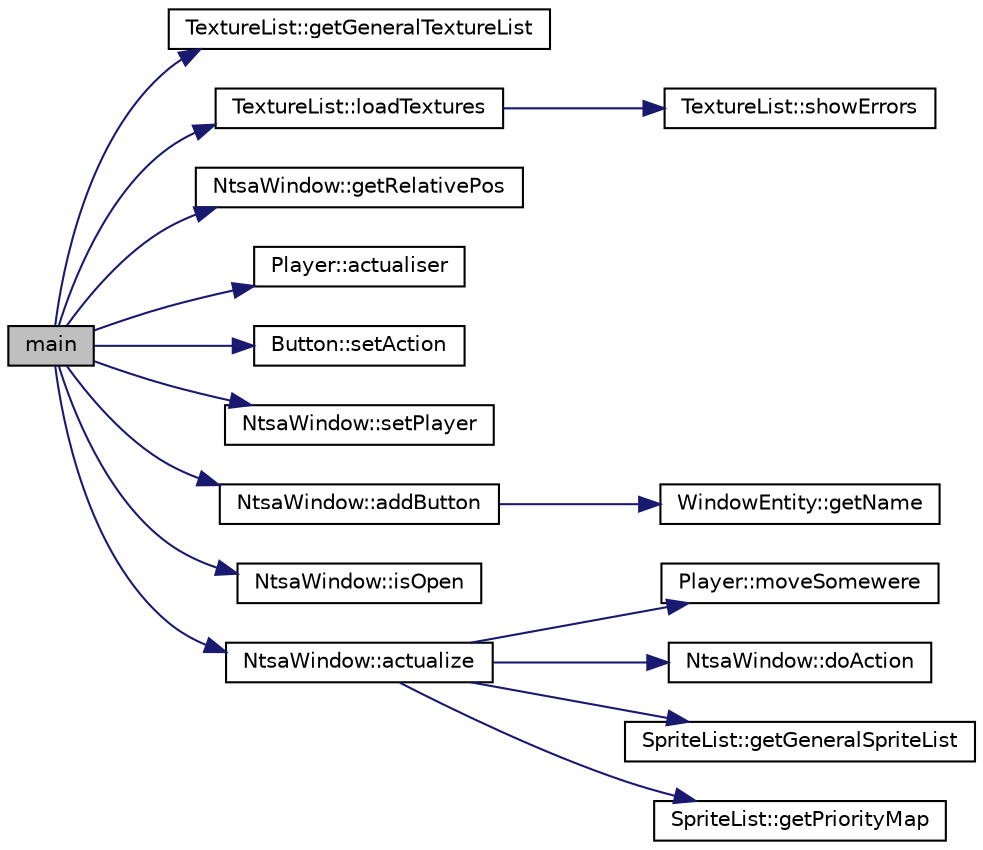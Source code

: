 digraph "main"
{
  edge [fontname="Helvetica",fontsize="10",labelfontname="Helvetica",labelfontsize="10"];
  node [fontname="Helvetica",fontsize="10",shape=record];
  rankdir="LR";
  Node1 [label="main",height=0.2,width=0.4,color="black", fillcolor="grey75", style="filled" fontcolor="black"];
  Node1 -> Node2 [color="midnightblue",fontsize="10",style="solid",fontname="Helvetica"];
  Node2 [label="TextureList::getGeneralTextureList",height=0.2,width=0.4,color="black", fillcolor="white", style="filled",URL="$class_texture_list.html#ab97506e3c31990bf341103d1d4589829"];
  Node1 -> Node3 [color="midnightblue",fontsize="10",style="solid",fontname="Helvetica"];
  Node3 [label="TextureList::loadTextures",height=0.2,width=0.4,color="black", fillcolor="white", style="filled",URL="$class_texture_list.html#a4c8c84b6df51995e568d7119d70f89a7"];
  Node3 -> Node4 [color="midnightblue",fontsize="10",style="solid",fontname="Helvetica"];
  Node4 [label="TextureList::showErrors",height=0.2,width=0.4,color="black", fillcolor="white", style="filled",URL="$class_texture_list.html#ade252d75b421d1b1a7ada32240e5c131"];
  Node1 -> Node5 [color="midnightblue",fontsize="10",style="solid",fontname="Helvetica"];
  Node5 [label="NtsaWindow::getRelativePos",height=0.2,width=0.4,color="black", fillcolor="white", style="filled",URL="$class_ntsa_window.html#ac38da02f04c79bc387308a89cd178538"];
  Node1 -> Node6 [color="midnightblue",fontsize="10",style="solid",fontname="Helvetica"];
  Node6 [label="Player::actualiser",height=0.2,width=0.4,color="black", fillcolor="white", style="filled",URL="$class_player.html#a00bb18f3b7ec5aa43bf7bb06fff3561a"];
  Node1 -> Node7 [color="midnightblue",fontsize="10",style="solid",fontname="Helvetica"];
  Node7 [label="Button::setAction",height=0.2,width=0.4,color="black", fillcolor="white", style="filled",URL="$class_button.html#a0d037b742c501f7deb1b4da1a2f3c2a8"];
  Node1 -> Node8 [color="midnightblue",fontsize="10",style="solid",fontname="Helvetica"];
  Node8 [label="NtsaWindow::setPlayer",height=0.2,width=0.4,color="black", fillcolor="white", style="filled",URL="$class_ntsa_window.html#a67765090ed23a5ba93e29f9558e45351"];
  Node1 -> Node9 [color="midnightblue",fontsize="10",style="solid",fontname="Helvetica"];
  Node9 [label="NtsaWindow::addButton",height=0.2,width=0.4,color="black", fillcolor="white", style="filled",URL="$class_ntsa_window.html#ac2991e96dd1dc556961623824ddf682a"];
  Node9 -> Node10 [color="midnightblue",fontsize="10",style="solid",fontname="Helvetica"];
  Node10 [label="WindowEntity::getName",height=0.2,width=0.4,color="black", fillcolor="white", style="filled",URL="$class_window_entity.html#a0073a5b9c6d678b090a6b8b6b10c32e3"];
  Node1 -> Node11 [color="midnightblue",fontsize="10",style="solid",fontname="Helvetica"];
  Node11 [label="NtsaWindow::isOpen",height=0.2,width=0.4,color="black", fillcolor="white", style="filled",URL="$class_ntsa_window.html#ad6b3a6571aeb24840953695a5ada4f42"];
  Node1 -> Node12 [color="midnightblue",fontsize="10",style="solid",fontname="Helvetica"];
  Node12 [label="NtsaWindow::actualize",height=0.2,width=0.4,color="black", fillcolor="white", style="filled",URL="$class_ntsa_window.html#aa8d0a7e8928dc1e90a4ca3616218f192"];
  Node12 -> Node13 [color="midnightblue",fontsize="10",style="solid",fontname="Helvetica"];
  Node13 [label="Player::moveSomewere",height=0.2,width=0.4,color="black", fillcolor="white", style="filled",URL="$class_player.html#a8710b5f12aafff7f5ae95e52775bdb04"];
  Node12 -> Node14 [color="midnightblue",fontsize="10",style="solid",fontname="Helvetica"];
  Node14 [label="NtsaWindow::doAction",height=0.2,width=0.4,color="black", fillcolor="white", style="filled",URL="$class_ntsa_window.html#ab0b4de4b43e6aa20fc96fbcc0805bad1"];
  Node12 -> Node15 [color="midnightblue",fontsize="10",style="solid",fontname="Helvetica"];
  Node15 [label="SpriteList::getGeneralSpriteList",height=0.2,width=0.4,color="black", fillcolor="white", style="filled",URL="$class_sprite_list.html#a31aad8d098174638df4d85fae19d9176"];
  Node12 -> Node16 [color="midnightblue",fontsize="10",style="solid",fontname="Helvetica"];
  Node16 [label="SpriteList::getPriorityMap",height=0.2,width=0.4,color="black", fillcolor="white", style="filled",URL="$class_sprite_list.html#a231c6090b04c2b0ba261f9ce5e3d1f1c"];
}
